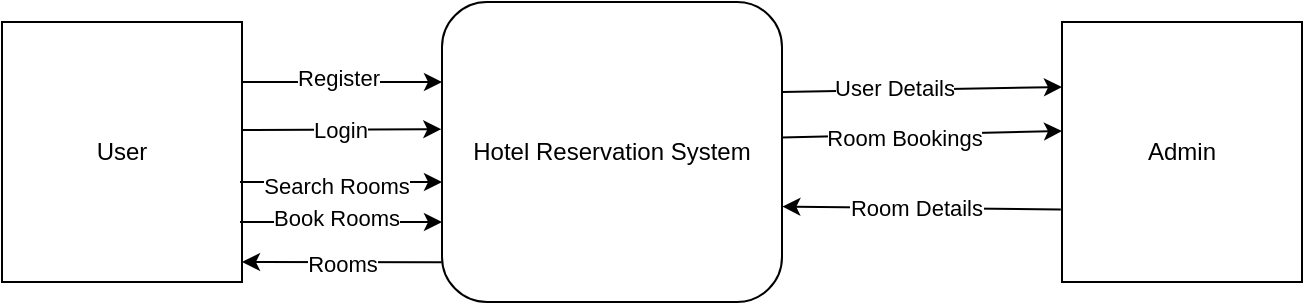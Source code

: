 <mxfile version="24.8.6">
  <diagram id="NREFhfmC0fiTIlS9u_gP" name="Page-1">
    <mxGraphModel dx="563" dy="287" grid="1" gridSize="10" guides="1" tooltips="1" connect="1" arrows="1" fold="1" page="1" pageScale="1" pageWidth="850" pageHeight="1100" math="0" shadow="0">
      <root>
        <mxCell id="0" />
        <mxCell id="1" parent="0" />
        <mxCell id="VtRMEEVYbdgrp5aKjrRK-1" value="User" style="rounded=0;whiteSpace=wrap;html=1;" vertex="1" parent="1">
          <mxGeometry x="70" y="720" width="120" height="130" as="geometry" />
        </mxCell>
        <mxCell id="VtRMEEVYbdgrp5aKjrRK-4" value="Admin" style="rounded=0;whiteSpace=wrap;html=1;" vertex="1" parent="1">
          <mxGeometry x="600" y="720" width="120" height="130" as="geometry" />
        </mxCell>
        <mxCell id="VtRMEEVYbdgrp5aKjrRK-5" value="" style="endArrow=classic;html=1;rounded=0;exitX=1;exitY=0.25;exitDx=0;exitDy=0;" edge="1" parent="1" source="VtRMEEVYbdgrp5aKjrRK-1">
          <mxGeometry width="50" height="50" relative="1" as="geometry">
            <mxPoint x="200" y="940" as="sourcePoint" />
            <mxPoint x="290" y="750" as="targetPoint" />
            <Array as="points">
              <mxPoint x="190" y="750" />
            </Array>
          </mxGeometry>
        </mxCell>
        <mxCell id="VtRMEEVYbdgrp5aKjrRK-6" value="Register" style="edgeLabel;html=1;align=center;verticalAlign=middle;resizable=0;points=[];" vertex="1" connectable="0" parent="VtRMEEVYbdgrp5aKjrRK-5">
          <mxGeometry x="-0.024" y="2" relative="1" as="geometry">
            <mxPoint as="offset" />
          </mxGeometry>
        </mxCell>
        <mxCell id="VtRMEEVYbdgrp5aKjrRK-12" value="" style="endArrow=classic;html=1;rounded=0;entryX=-0.002;entryY=0.424;entryDx=0;entryDy=0;entryPerimeter=0;" edge="1" parent="1" target="VtRMEEVYbdgrp5aKjrRK-28">
          <mxGeometry width="50" height="50" relative="1" as="geometry">
            <mxPoint x="190" y="774" as="sourcePoint" />
            <mxPoint x="291.7" y="773.76" as="targetPoint" />
            <Array as="points">
              <mxPoint x="190" y="774" />
            </Array>
          </mxGeometry>
        </mxCell>
        <mxCell id="VtRMEEVYbdgrp5aKjrRK-15" value="Login" style="edgeLabel;html=1;align=center;verticalAlign=middle;resizable=0;points=[];" vertex="1" connectable="0" parent="VtRMEEVYbdgrp5aKjrRK-12">
          <mxGeometry x="-0.02" relative="1" as="geometry">
            <mxPoint as="offset" />
          </mxGeometry>
        </mxCell>
        <mxCell id="VtRMEEVYbdgrp5aKjrRK-13" value="" style="endArrow=classic;html=1;rounded=0;exitX=0.992;exitY=0.456;exitDx=0;exitDy=0;entryX=0;entryY=0.5;entryDx=0;entryDy=0;exitPerimeter=0;" edge="1" parent="1">
          <mxGeometry width="50" height="50" relative="1" as="geometry">
            <mxPoint x="189" y="800" as="sourcePoint" />
            <mxPoint x="290" y="800" as="targetPoint" />
          </mxGeometry>
        </mxCell>
        <mxCell id="VtRMEEVYbdgrp5aKjrRK-16" value="Search Rooms" style="edgeLabel;html=1;align=center;verticalAlign=middle;resizable=0;points=[];" vertex="1" connectable="0" parent="VtRMEEVYbdgrp5aKjrRK-13">
          <mxGeometry x="-0.053" y="-2" relative="1" as="geometry">
            <mxPoint as="offset" />
          </mxGeometry>
        </mxCell>
        <mxCell id="VtRMEEVYbdgrp5aKjrRK-14" value="" style="endArrow=classic;html=1;rounded=0;exitX=0.992;exitY=0.456;exitDx=0;exitDy=0;entryX=0;entryY=0.5;entryDx=0;entryDy=0;exitPerimeter=0;" edge="1" parent="1">
          <mxGeometry width="50" height="50" relative="1" as="geometry">
            <mxPoint x="189" y="820" as="sourcePoint" />
            <mxPoint x="290" y="820" as="targetPoint" />
          </mxGeometry>
        </mxCell>
        <mxCell id="VtRMEEVYbdgrp5aKjrRK-17" value="Book Rooms" style="edgeLabel;html=1;align=center;verticalAlign=middle;resizable=0;points=[];" vertex="1" connectable="0" parent="VtRMEEVYbdgrp5aKjrRK-14">
          <mxGeometry x="-0.053" y="2" relative="1" as="geometry">
            <mxPoint as="offset" />
          </mxGeometry>
        </mxCell>
        <mxCell id="VtRMEEVYbdgrp5aKjrRK-18" value="" style="endArrow=classic;html=1;rounded=0;exitX=-0.001;exitY=0.858;exitDx=0;exitDy=0;exitPerimeter=0;" edge="1" parent="1">
          <mxGeometry width="50" height="50" relative="1" as="geometry">
            <mxPoint x="289.83" y="840.12" as="sourcePoint" />
            <mxPoint x="190" y="840" as="targetPoint" />
          </mxGeometry>
        </mxCell>
        <mxCell id="VtRMEEVYbdgrp5aKjrRK-19" value="Rooms" style="edgeLabel;html=1;align=center;verticalAlign=middle;resizable=0;points=[];" vertex="1" connectable="0" parent="VtRMEEVYbdgrp5aKjrRK-18">
          <mxGeometry x="0.003" y="1" relative="1" as="geometry">
            <mxPoint as="offset" />
          </mxGeometry>
        </mxCell>
        <mxCell id="VtRMEEVYbdgrp5aKjrRK-20" value="" style="endArrow=classic;html=1;rounded=0;exitX=1;exitY=0.25;exitDx=0;exitDy=0;entryX=0;entryY=0.25;entryDx=0;entryDy=0;" edge="1" parent="1" target="VtRMEEVYbdgrp5aKjrRK-4">
          <mxGeometry width="50" height="50" relative="1" as="geometry">
            <mxPoint x="460" y="755" as="sourcePoint" />
            <mxPoint x="609.4" y="762.77" as="targetPoint" />
          </mxGeometry>
        </mxCell>
        <mxCell id="VtRMEEVYbdgrp5aKjrRK-23" value="User Details" style="edgeLabel;html=1;align=center;verticalAlign=middle;resizable=0;points=[];" vertex="1" connectable="0" parent="VtRMEEVYbdgrp5aKjrRK-20">
          <mxGeometry x="-0.203" y="1" relative="1" as="geometry">
            <mxPoint as="offset" />
          </mxGeometry>
        </mxCell>
        <mxCell id="VtRMEEVYbdgrp5aKjrRK-21" value="" style="endArrow=classic;html=1;rounded=0;exitX=0.998;exitY=0.452;exitDx=0;exitDy=0;entryX=-0.005;entryY=0.329;entryDx=0;entryDy=0;entryPerimeter=0;exitPerimeter=0;" edge="1" parent="1" source="VtRMEEVYbdgrp5aKjrRK-28">
          <mxGeometry width="50" height="50" relative="1" as="geometry">
            <mxPoint x="461" y="775.5" as="sourcePoint" />
            <mxPoint x="600" y="774.5" as="targetPoint" />
          </mxGeometry>
        </mxCell>
        <mxCell id="VtRMEEVYbdgrp5aKjrRK-24" value="Room Bookings" style="edgeLabel;html=1;align=center;verticalAlign=middle;resizable=0;points=[];" vertex="1" connectable="0" parent="VtRMEEVYbdgrp5aKjrRK-21">
          <mxGeometry x="-0.128" y="-1" relative="1" as="geometry">
            <mxPoint as="offset" />
          </mxGeometry>
        </mxCell>
        <mxCell id="VtRMEEVYbdgrp5aKjrRK-22" value="" style="endArrow=classic;html=1;rounded=0;exitX=-0.005;exitY=0.721;exitDx=0;exitDy=0;entryX=1.001;entryY=0.682;entryDx=0;entryDy=0;entryPerimeter=0;exitPerimeter=0;" edge="1" parent="1" source="VtRMEEVYbdgrp5aKjrRK-4" target="VtRMEEVYbdgrp5aKjrRK-28">
          <mxGeometry width="50" height="50" relative="1" as="geometry">
            <mxPoint x="470" y="851" as="sourcePoint" />
            <mxPoint x="459.66" y="812.82" as="targetPoint" />
          </mxGeometry>
        </mxCell>
        <mxCell id="VtRMEEVYbdgrp5aKjrRK-25" value="Room Details" style="edgeLabel;html=1;align=center;verticalAlign=middle;resizable=0;points=[];" vertex="1" connectable="0" parent="VtRMEEVYbdgrp5aKjrRK-22">
          <mxGeometry x="0.045" relative="1" as="geometry">
            <mxPoint as="offset" />
          </mxGeometry>
        </mxCell>
        <mxCell id="VtRMEEVYbdgrp5aKjrRK-28" value="Hotel Reservation System" style="rounded=1;whiteSpace=wrap;html=1;" vertex="1" parent="1">
          <mxGeometry x="290" y="710" width="170" height="150" as="geometry" />
        </mxCell>
      </root>
    </mxGraphModel>
  </diagram>
</mxfile>
